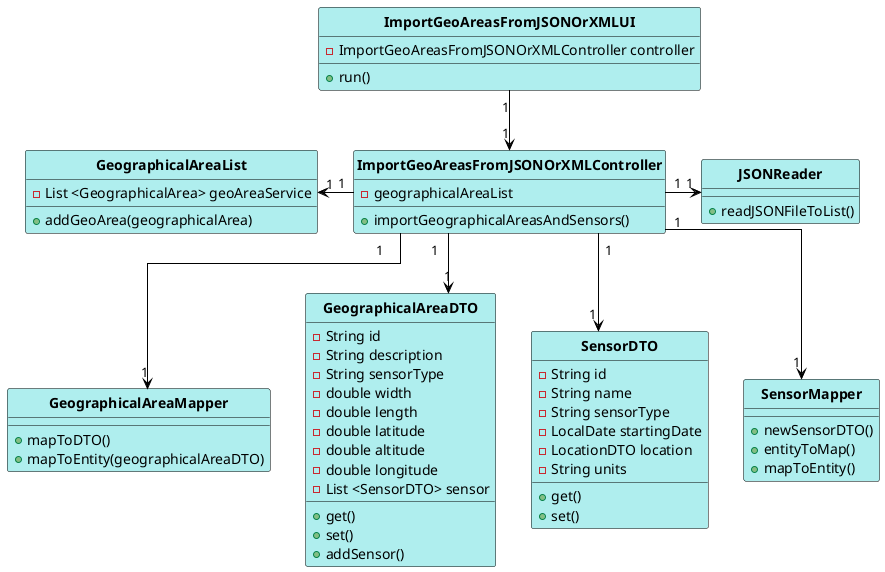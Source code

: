 @startuml
skinparam linetype ortho

skinparam class {
	BackgroundColor PaleTurquoise
	ArrowColor Black
	BorderColor Black
	FontStyle Bold
}

hide circle

ImportGeoAreasFromJSONOrXMLUI "1" --> "1" ImportGeoAreasFromJSONOrXMLController
ImportGeoAreasFromJSONOrXMLController "1" -left-> "1" GeographicalAreaList
ImportGeoAreasFromJSONOrXMLController "1" --> "1" GeographicalAreaMapper
ImportGeoAreasFromJSONOrXMLController "1" --> "1" GeographicalAreaDTO
ImportGeoAreasFromJSONOrXMLController  "1" --> "1" SensorDTO
ImportGeoAreasFromJSONOrXMLController  "1" --> "1" SensorMapper
ImportGeoAreasFromJSONOrXMLController  "1" -right-> "1" JSONReader

Class ImportGeoAreasFromJSONOrXMLUI {
- ImportGeoAreasFromJSONOrXMLController controller
+ run()

}

Class ImportGeoAreasFromJSONOrXMLController {
- geographicalAreaList
+ importGeographicalAreasAndSensors()
}

Class GeographicalAreaMapper {
+ mapToDTO()
+ mapToEntity(geographicalAreaDTO)
}

Class GeographicalAreaList {
- List <GeographicalArea> geoAreaService
+ addGeoArea(geographicalArea)
}

Class GeographicalAreaDTO {
- String id
- String description
- String sensorType
- double width
- double length
- double latitude
- double altitude
- double longitude
- List <SensorDTO> sensor
+ get()
+ set()
+ addSensor()
}

Class SensorDTO {
- String id
- String name
- String sensorType
- LocalDate startingDate
- LocationDTO location
- String units
+ get()
+ set()
}

Class SensorMapper {

+ newSensorDTO()
+ entityToMap()
+ mapToEntity()
}

Class JSONReader {
+ readJSONFileToList()
}

@enduml